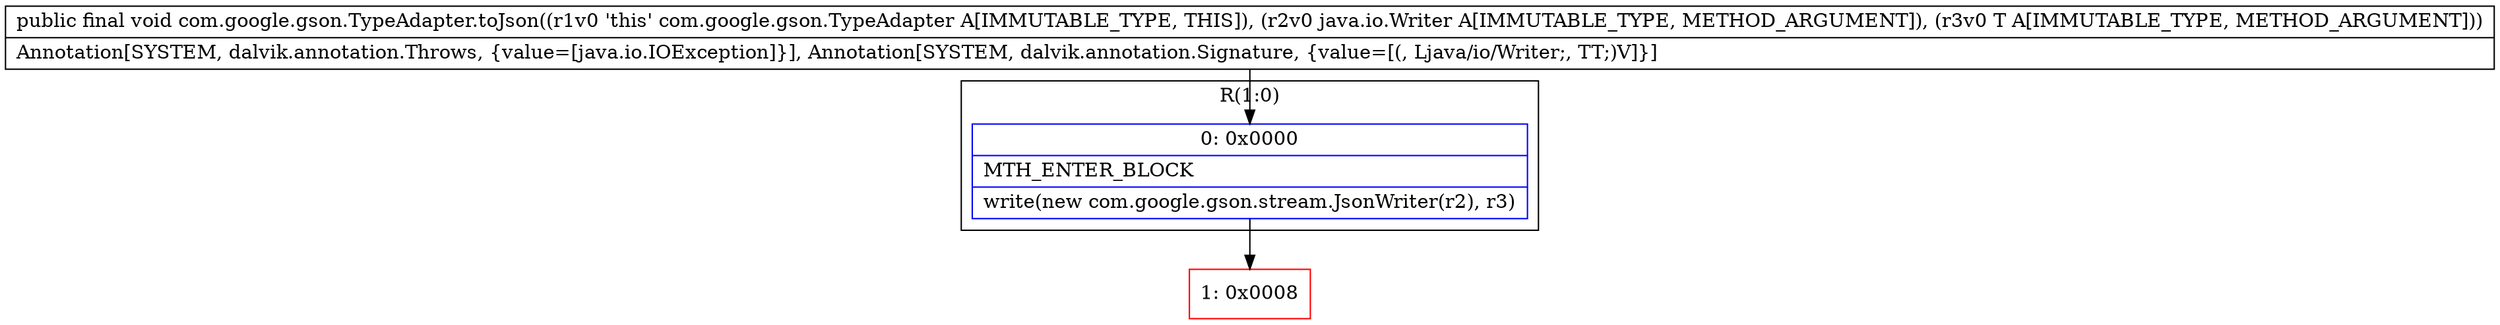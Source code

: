 digraph "CFG forcom.google.gson.TypeAdapter.toJson(Ljava\/io\/Writer;Ljava\/lang\/Object;)V" {
subgraph cluster_Region_1469004680 {
label = "R(1:0)";
node [shape=record,color=blue];
Node_0 [shape=record,label="{0\:\ 0x0000|MTH_ENTER_BLOCK\l|write(new com.google.gson.stream.JsonWriter(r2), r3)\l}"];
}
Node_1 [shape=record,color=red,label="{1\:\ 0x0008}"];
MethodNode[shape=record,label="{public final void com.google.gson.TypeAdapter.toJson((r1v0 'this' com.google.gson.TypeAdapter A[IMMUTABLE_TYPE, THIS]), (r2v0 java.io.Writer A[IMMUTABLE_TYPE, METHOD_ARGUMENT]), (r3v0 T A[IMMUTABLE_TYPE, METHOD_ARGUMENT]))  | Annotation[SYSTEM, dalvik.annotation.Throws, \{value=[java.io.IOException]\}], Annotation[SYSTEM, dalvik.annotation.Signature, \{value=[(, Ljava\/io\/Writer;, TT;)V]\}]\l}"];
MethodNode -> Node_0;
Node_0 -> Node_1;
}

